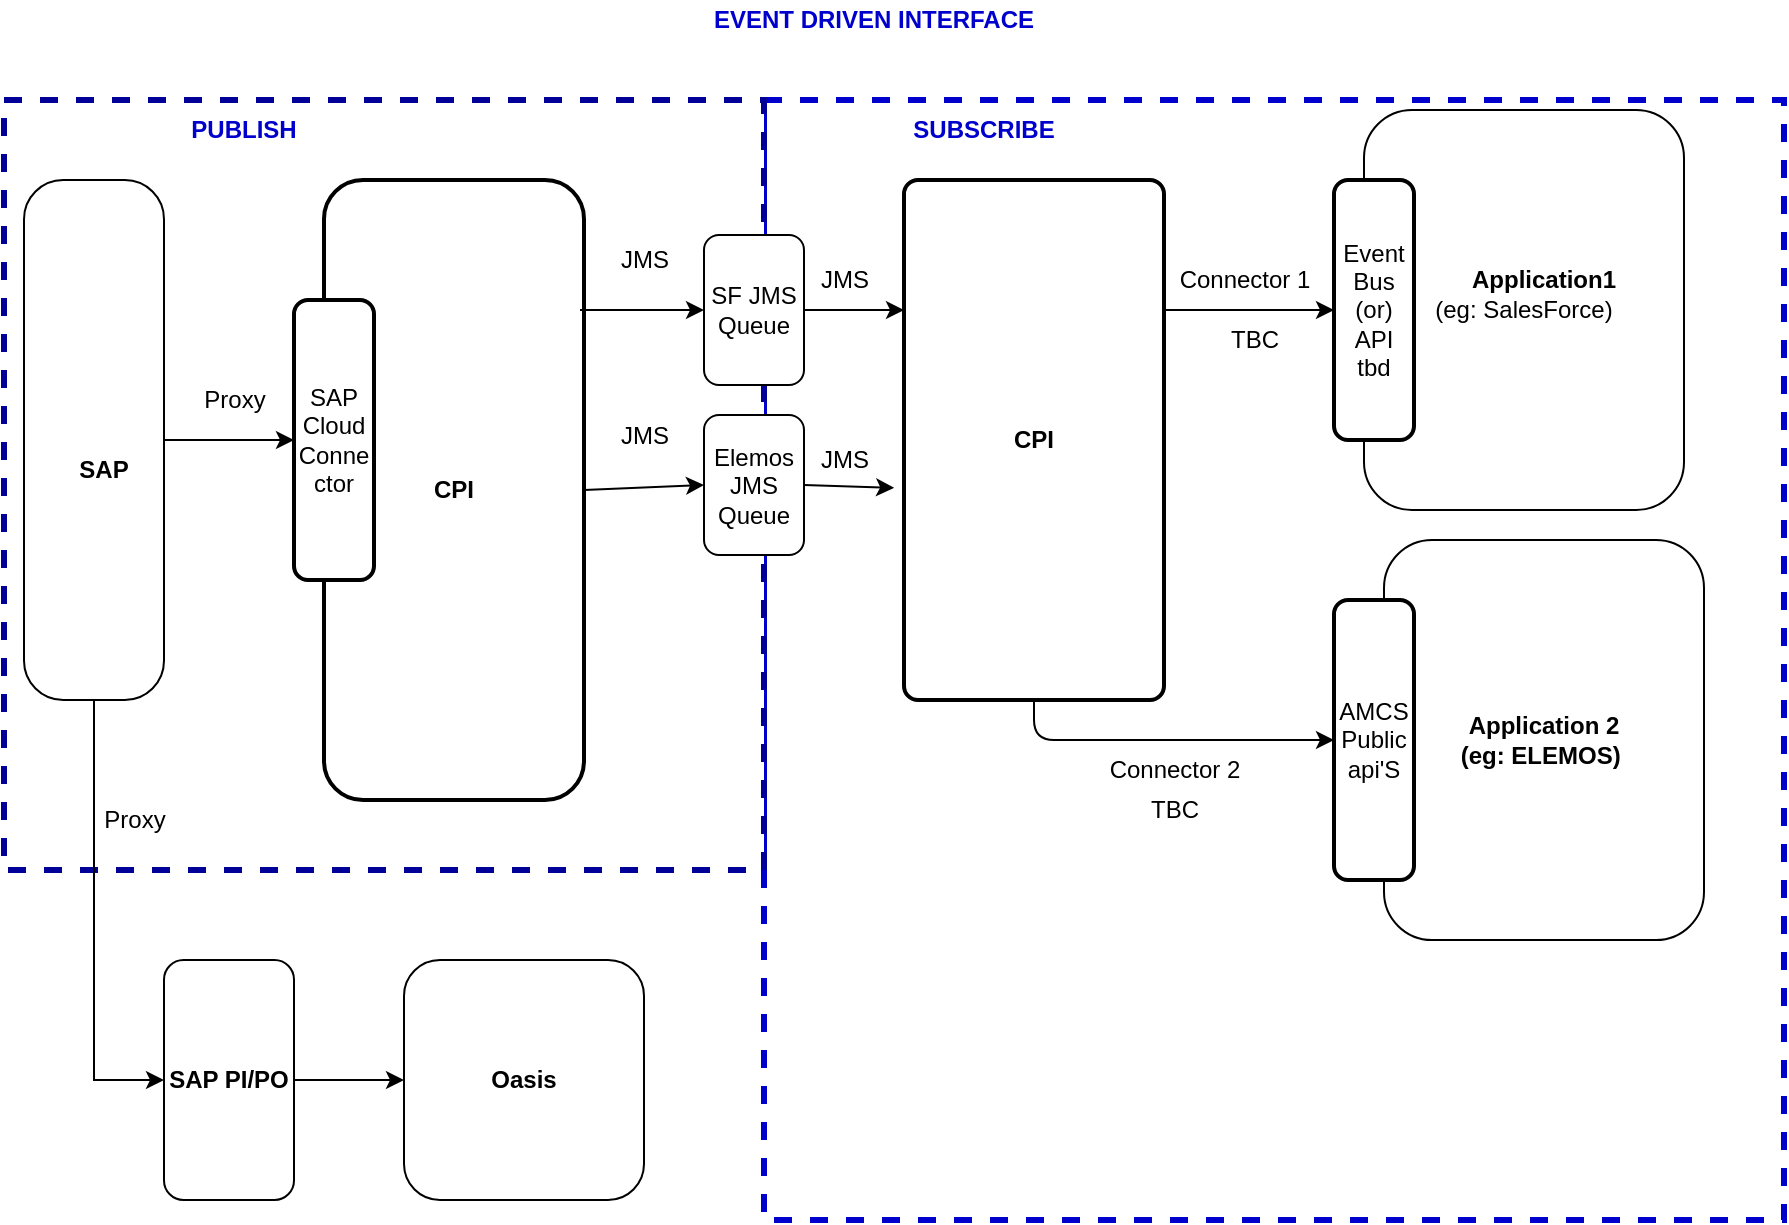 <mxfile version="13.9.2" type="github"><diagram id="3beBZVSBlBhmqdihTZP1" name="Page-1"><mxGraphModel dx="2062" dy="705" grid="1" gridSize="10" guides="1" tooltips="1" connect="1" arrows="1" fold="1" page="1" pageScale="1" pageWidth="1100" pageHeight="850" math="0" shadow="0"><root><mxCell id="0"/><mxCell id="1" parent="0"/><mxCell id="uPFkqqqm6VpQ1Sv5LJzm-1" value="" style="group" parent="1" vertex="1" connectable="0"><mxGeometry x="120" y="100" width="890" height="560" as="geometry"/></mxCell><mxCell id="Vqod0EoV_r2I-PZZQ01A-7" value="" style="rounded=0;whiteSpace=wrap;html=1;dashed=1;strokeColor=#0000CC;strokeWidth=3;" parent="uPFkqqqm6VpQ1Sv5LJzm-1" vertex="1"><mxGeometry x="380" width="510" height="560" as="geometry"/></mxCell><mxCell id="Vqod0EoV_r2I-PZZQ01A-3" value="" style="rounded=0;whiteSpace=wrap;html=1;dashed=1;strokeWidth=3;strokeColor=#000099;" parent="uPFkqqqm6VpQ1Sv5LJzm-1" vertex="1"><mxGeometry width="380" height="385" as="geometry"/></mxCell><mxCell id="2EftRhcmE9VoELaN0KJN-4" value="" style="edgeStyle=orthogonalEdgeStyle;rounded=0;orthogonalLoop=1;jettySize=auto;html=1;entryX=0;entryY=0.5;entryDx=0;entryDy=0;" parent="uPFkqqqm6VpQ1Sv5LJzm-1" source="cQQMWOdF984l5gsL9wYo-2" target="2EftRhcmE9VoELaN0KJN-2" edge="1"><mxGeometry relative="1" as="geometry"><mxPoint x="160" y="170" as="targetPoint"/></mxGeometry></mxCell><object label="" id="cQQMWOdF984l5gsL9wYo-2"><mxCell style="whiteSpace=wrap;html=1;arcSize=28;rounded=1;rotation=-180;" parent="uPFkqqqm6VpQ1Sv5LJzm-1" vertex="1"><mxGeometry x="10" y="40" width="70" height="260" as="geometry"/></mxCell></object><mxCell id="cQQMWOdF984l5gsL9wYo-5" value="&lt;b&gt;SAP&lt;/b&gt;" style="text;html=1;strokeColor=none;fillColor=none;align=center;verticalAlign=middle;whiteSpace=wrap;rotation=0;rounded=1;" parent="uPFkqqqm6VpQ1Sv5LJzm-1" vertex="1"><mxGeometry x="25" y="170" width="50" height="30" as="geometry"/></mxCell><mxCell id="cQQMWOdF984l5gsL9wYo-9" value="&lt;b&gt;Application 2&lt;br&gt;(eg: ELEMOS)&amp;nbsp;&lt;/b&gt;" style="whiteSpace=wrap;html=1;rounded=1;" parent="uPFkqqqm6VpQ1Sv5LJzm-1" vertex="1"><mxGeometry x="690" y="220" width="160" height="200" as="geometry"/></mxCell><mxCell id="cQQMWOdF984l5gsL9wYo-10" value="(eg: SalesForce)" style="whiteSpace=wrap;html=1;rounded=1;" parent="uPFkqqqm6VpQ1Sv5LJzm-1" vertex="1"><mxGeometry x="680" y="5" width="160" height="200" as="geometry"/></mxCell><mxCell id="cQQMWOdF984l5gsL9wYo-12" value="&lt;b&gt;Application1&lt;/b&gt;" style="text;html=1;strokeColor=none;fillColor=none;align=center;verticalAlign=middle;whiteSpace=wrap;rounded=1;" parent="uPFkqqqm6VpQ1Sv5LJzm-1" vertex="1"><mxGeometry x="750" y="80" width="40" height="20" as="geometry"/></mxCell><mxCell id="cQQMWOdF984l5gsL9wYo-14" value="&lt;b&gt;CPI&lt;/b&gt;" style="whiteSpace=wrap;html=1;absoluteArcSize=1;arcSize=39;strokeWidth=2;rounded=1;" parent="uPFkqqqm6VpQ1Sv5LJzm-1" vertex="1"><mxGeometry x="160" y="40" width="130" height="310" as="geometry"/></mxCell><mxCell id="cQQMWOdF984l5gsL9wYo-20" value="SF JMS Queue" style="whiteSpace=wrap;html=1;rounded=1;" parent="uPFkqqqm6VpQ1Sv5LJzm-1" vertex="1"><mxGeometry x="350" y="67.5" width="50" height="75" as="geometry"/></mxCell><mxCell id="1wfJWIZzBQJtpAAzH079-30" value="Event Bus (or) API&lt;br&gt;tbd" style="rounded=1;whiteSpace=wrap;html=1;absoluteArcSize=1;arcSize=14;strokeWidth=2;" parent="uPFkqqqm6VpQ1Sv5LJzm-1" vertex="1"><mxGeometry x="665" y="40" width="40" height="130" as="geometry"/></mxCell><mxCell id="1wfJWIZzBQJtpAAzH079-35" style="edgeStyle=orthogonalEdgeStyle;rounded=1;orthogonalLoop=1;jettySize=auto;html=1;exitX=1;exitY=0.25;exitDx=0;exitDy=0;entryX=0;entryY=0.5;entryDx=0;entryDy=0;" parent="uPFkqqqm6VpQ1Sv5LJzm-1" source="1wfJWIZzBQJtpAAzH079-31" target="1wfJWIZzBQJtpAAzH079-30" edge="1"><mxGeometry relative="1" as="geometry"/></mxCell><mxCell id="BBQ4ANnbawWz5MgYE2eR-13" style="edgeStyle=orthogonalEdgeStyle;rounded=0;orthogonalLoop=1;jettySize=auto;html=1;exitX=0.5;exitY=0;exitDx=0;exitDy=0;" parent="uPFkqqqm6VpQ1Sv5LJzm-1" source="cQQMWOdF984l5gsL9wYo-2" target="BBQ4ANnbawWz5MgYE2eR-12" edge="1"><mxGeometry relative="1" as="geometry"><Array as="points"><mxPoint x="45" y="490"/></Array></mxGeometry></mxCell><mxCell id="1wfJWIZzBQJtpAAzH079-31" value="&lt;b&gt;CPI&lt;/b&gt;" style="rounded=1;whiteSpace=wrap;html=1;absoluteArcSize=1;arcSize=14;strokeWidth=2;" parent="uPFkqqqm6VpQ1Sv5LJzm-1" vertex="1"><mxGeometry x="450" y="40" width="130" height="260" as="geometry"/></mxCell><mxCell id="1wfJWIZzBQJtpAAzH079-45" style="edgeStyle=orthogonalEdgeStyle;rounded=1;orthogonalLoop=1;jettySize=auto;html=1;exitX=1;exitY=0.5;exitDx=0;exitDy=0;entryX=0;entryY=0.25;entryDx=0;entryDy=0;" parent="uPFkqqqm6VpQ1Sv5LJzm-1" source="cQQMWOdF984l5gsL9wYo-20" target="1wfJWIZzBQJtpAAzH079-31" edge="1"><mxGeometry relative="1" as="geometry"/></mxCell><mxCell id="1wfJWIZzBQJtpAAzH079-43" value="AMCS Public api'S" style="rounded=1;whiteSpace=wrap;html=1;absoluteArcSize=1;arcSize=14;strokeWidth=2;" parent="uPFkqqqm6VpQ1Sv5LJzm-1" vertex="1"><mxGeometry x="665" y="250" width="40" height="140" as="geometry"/></mxCell><mxCell id="1wfJWIZzBQJtpAAzH079-36" style="edgeStyle=orthogonalEdgeStyle;rounded=1;orthogonalLoop=1;jettySize=auto;html=1;exitX=0.5;exitY=1;exitDx=0;exitDy=0;entryX=0;entryY=0.5;entryDx=0;entryDy=0;" parent="uPFkqqqm6VpQ1Sv5LJzm-1" source="1wfJWIZzBQJtpAAzH079-31" target="1wfJWIZzBQJtpAAzH079-43" edge="1"><mxGeometry relative="1" as="geometry"/></mxCell><mxCell id="1wfJWIZzBQJtpAAzH079-46" value="Connector 1" style="text;html=1;align=center;verticalAlign=middle;resizable=0;points=[];autosize=1;" parent="uPFkqqqm6VpQ1Sv5LJzm-1" vertex="1"><mxGeometry x="580" y="80" width="80" height="20" as="geometry"/></mxCell><mxCell id="1wfJWIZzBQJtpAAzH079-47" value="Connector 2" style="text;html=1;align=center;verticalAlign=middle;resizable=0;points=[];autosize=1;" parent="uPFkqqqm6VpQ1Sv5LJzm-1" vertex="1"><mxGeometry x="545" y="325" width="80" height="20" as="geometry"/></mxCell><mxCell id="1wfJWIZzBQJtpAAzH079-49" value="Proxy" style="text;html=1;align=center;verticalAlign=middle;resizable=0;points=[];autosize=1;" parent="uPFkqqqm6VpQ1Sv5LJzm-1" vertex="1"><mxGeometry x="90" y="140" width="50" height="20" as="geometry"/></mxCell><mxCell id="1wfJWIZzBQJtpAAzH079-52" value="JMS" style="text;html=1;align=center;verticalAlign=middle;resizable=0;points=[];autosize=1;" parent="uPFkqqqm6VpQ1Sv5LJzm-1" vertex="1"><mxGeometry x="400" y="80" width="40" height="20" as="geometry"/></mxCell><mxCell id="Vqod0EoV_r2I-PZZQ01A-4" value="PUBLISH" style="text;html=1;strokeColor=none;fillColor=none;align=center;verticalAlign=middle;whiteSpace=wrap;rounded=0;dashed=1;fontColor=#0000CC;fontStyle=1" parent="uPFkqqqm6VpQ1Sv5LJzm-1" vertex="1"><mxGeometry x="100" y="5" width="40" height="20" as="geometry"/></mxCell><mxCell id="Vqod0EoV_r2I-PZZQ01A-8" value="SUBSCRIBE" style="text;html=1;strokeColor=none;fillColor=none;align=center;verticalAlign=middle;whiteSpace=wrap;rounded=0;dashed=1;fontColor=#0000CC;fontStyle=1" parent="uPFkqqqm6VpQ1Sv5LJzm-1" vertex="1"><mxGeometry x="470" y="5" width="40" height="20" as="geometry"/></mxCell><mxCell id="X__tJxEk-Le90g0lmYf4-1" value="TBC" style="text;html=1;align=center;verticalAlign=middle;resizable=0;points=[];autosize=1;" parent="uPFkqqqm6VpQ1Sv5LJzm-1" vertex="1"><mxGeometry x="605" y="110" width="40" height="20" as="geometry"/></mxCell><mxCell id="X__tJxEk-Le90g0lmYf4-2" value="TBC" style="text;html=1;align=center;verticalAlign=middle;resizable=0;points=[];autosize=1;" parent="uPFkqqqm6VpQ1Sv5LJzm-1" vertex="1"><mxGeometry x="565" y="345" width="40" height="20" as="geometry"/></mxCell><mxCell id="2EftRhcmE9VoELaN0KJN-2" value="SAP Cloud Conne ctor" style="rounded=1;whiteSpace=wrap;html=1;absoluteArcSize=1;arcSize=14;strokeWidth=2;" parent="uPFkqqqm6VpQ1Sv5LJzm-1" vertex="1"><mxGeometry x="145" y="100" width="40" height="140" as="geometry"/></mxCell><mxCell id="2EftRhcmE9VoELaN0KJN-6" value="" style="endArrow=classic;html=1;exitX=1;exitY=0.5;exitDx=0;exitDy=0;entryX=0;entryY=0.5;entryDx=0;entryDy=0;" parent="uPFkqqqm6VpQ1Sv5LJzm-1" source="cQQMWOdF984l5gsL9wYo-14" target="2EftRhcmE9VoELaN0KJN-12" edge="1"><mxGeometry width="50" height="50" relative="1" as="geometry"><mxPoint x="280" y="270" as="sourcePoint"/><mxPoint x="349" y="235" as="targetPoint"/><Array as="points"/></mxGeometry></mxCell><mxCell id="2EftRhcmE9VoELaN0KJN-9" value="JMS" style="text;html=1;align=center;verticalAlign=middle;resizable=0;points=[];autosize=1;" parent="uPFkqqqm6VpQ1Sv5LJzm-1" vertex="1"><mxGeometry x="300" y="157.5" width="40" height="20" as="geometry"/></mxCell><mxCell id="2EftRhcmE9VoELaN0KJN-10" value="" style="endArrow=classic;html=1;entryX=0;entryY=0.5;entryDx=0;entryDy=0;" parent="uPFkqqqm6VpQ1Sv5LJzm-1" target="cQQMWOdF984l5gsL9wYo-20" edge="1"><mxGeometry width="50" height="50" relative="1" as="geometry"><mxPoint x="288" y="105" as="sourcePoint"/><mxPoint x="300" y="130" as="targetPoint"/></mxGeometry></mxCell><mxCell id="2EftRhcmE9VoELaN0KJN-11" value="JMS" style="text;html=1;align=center;verticalAlign=middle;resizable=0;points=[];autosize=1;" parent="uPFkqqqm6VpQ1Sv5LJzm-1" vertex="1"><mxGeometry x="300" y="70" width="40" height="20" as="geometry"/></mxCell><mxCell id="2EftRhcmE9VoELaN0KJN-12" value="Elemos JMS Queue" style="whiteSpace=wrap;html=1;rounded=1;" parent="uPFkqqqm6VpQ1Sv5LJzm-1" vertex="1"><mxGeometry x="350" y="157.5" width="50" height="70" as="geometry"/></mxCell><mxCell id="2EftRhcmE9VoELaN0KJN-7" value="" style="endArrow=classic;html=1;exitX=1;exitY=0.5;exitDx=0;exitDy=0;entryX=-0.038;entryY=0.592;entryDx=0;entryDy=0;entryPerimeter=0;" parent="uPFkqqqm6VpQ1Sv5LJzm-1" source="2EftRhcmE9VoELaN0KJN-12" target="1wfJWIZzBQJtpAAzH079-31" edge="1"><mxGeometry width="50" height="50" relative="1" as="geometry"><mxPoint x="460" y="410" as="sourcePoint"/><mxPoint x="450" y="228" as="targetPoint"/><Array as="points"/></mxGeometry></mxCell><mxCell id="2EftRhcmE9VoELaN0KJN-13" value="JMS" style="text;html=1;align=center;verticalAlign=middle;resizable=0;points=[];autosize=1;" parent="uPFkqqqm6VpQ1Sv5LJzm-1" vertex="1"><mxGeometry x="400" y="170" width="40" height="20" as="geometry"/></mxCell><mxCell id="BBQ4ANnbawWz5MgYE2eR-15" style="edgeStyle=orthogonalEdgeStyle;rounded=0;orthogonalLoop=1;jettySize=auto;html=1;" parent="uPFkqqqm6VpQ1Sv5LJzm-1" source="BBQ4ANnbawWz5MgYE2eR-12" target="BBQ4ANnbawWz5MgYE2eR-14" edge="1"><mxGeometry relative="1" as="geometry"/></mxCell><mxCell id="BBQ4ANnbawWz5MgYE2eR-12" value="&lt;b&gt;SAP PI/PO&lt;/b&gt;" style="whiteSpace=wrap;html=1;rounded=1;" parent="uPFkqqqm6VpQ1Sv5LJzm-1" vertex="1"><mxGeometry x="80" y="430" width="65" height="120" as="geometry"/></mxCell><mxCell id="BBQ4ANnbawWz5MgYE2eR-14" value="&lt;b&gt;Oasis&lt;/b&gt;" style="whiteSpace=wrap;html=1;rounded=1;" parent="uPFkqqqm6VpQ1Sv5LJzm-1" vertex="1"><mxGeometry x="200" y="430" width="120" height="120" as="geometry"/></mxCell><mxCell id="jM1_k6R8yeGZ31N2dn4X-1" value="Proxy" style="text;html=1;align=center;verticalAlign=middle;resizable=0;points=[];autosize=1;" parent="uPFkqqqm6VpQ1Sv5LJzm-1" vertex="1"><mxGeometry x="40" y="350" width="50" height="20" as="geometry"/></mxCell><mxCell id="uPFkqqqm6VpQ1Sv5LJzm-2" value="EVENT DRIVEN INTERFACE" style="text;html=1;strokeColor=none;fillColor=none;align=center;verticalAlign=middle;whiteSpace=wrap;rounded=0;dashed=1;fontColor=#0000CC;fontStyle=1" parent="1" vertex="1"><mxGeometry x="450" y="50" width="210" height="20" as="geometry"/></mxCell></root></mxGraphModel></diagram></mxfile>